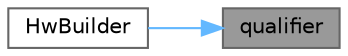 digraph "qualifier"
{
 // INTERACTIVE_SVG=YES
 // LATEX_PDF_SIZE
  bgcolor="transparent";
  edge [fontname=Helvetica,fontsize=10,labelfontname=Helvetica,labelfontsize=10];
  node [fontname=Helvetica,fontsize=10,shape=box,height=0.2,width=0.4];
  rankdir="RL";
  Node1 [label="qualifier",height=0.2,width=0.4,color="gray40", fillcolor="grey60", style="filled", fontcolor="black",tooltip=" "];
  Node1 -> Node2 [dir="back",color="steelblue1",style="solid"];
  Node2 [label="HwBuilder",height=0.2,width=0.4,color="grey40", fillcolor="white", style="filled",URL="$classore_1_1data_1_1_hw_builder.html#a69820c04491c1b3b2b737c7f4f02de25",tooltip=" "];
}
